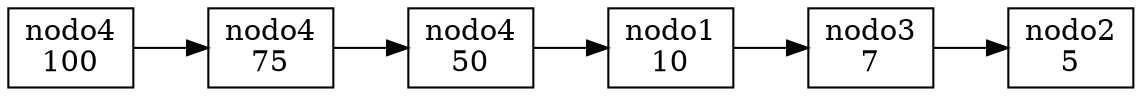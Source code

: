 digraph G {rankdir=LR;node[shape = box];
Nodo0 [label = "nodo2\l5"];
Nodo1 [label = "nodo3\l7"];
Nodo2 [label = "nodo1\l10"];
Nodo3 [label = "nodo4\l50"];
Nodo4 [label = "nodo4\l75"];
Nodo5 [label = "nodo4\l100"];
Nodo5->Nodo4;
Nodo4->Nodo3;
Nodo3->Nodo2;
Nodo2->Nodo1;
Nodo1->Nodo0;
}